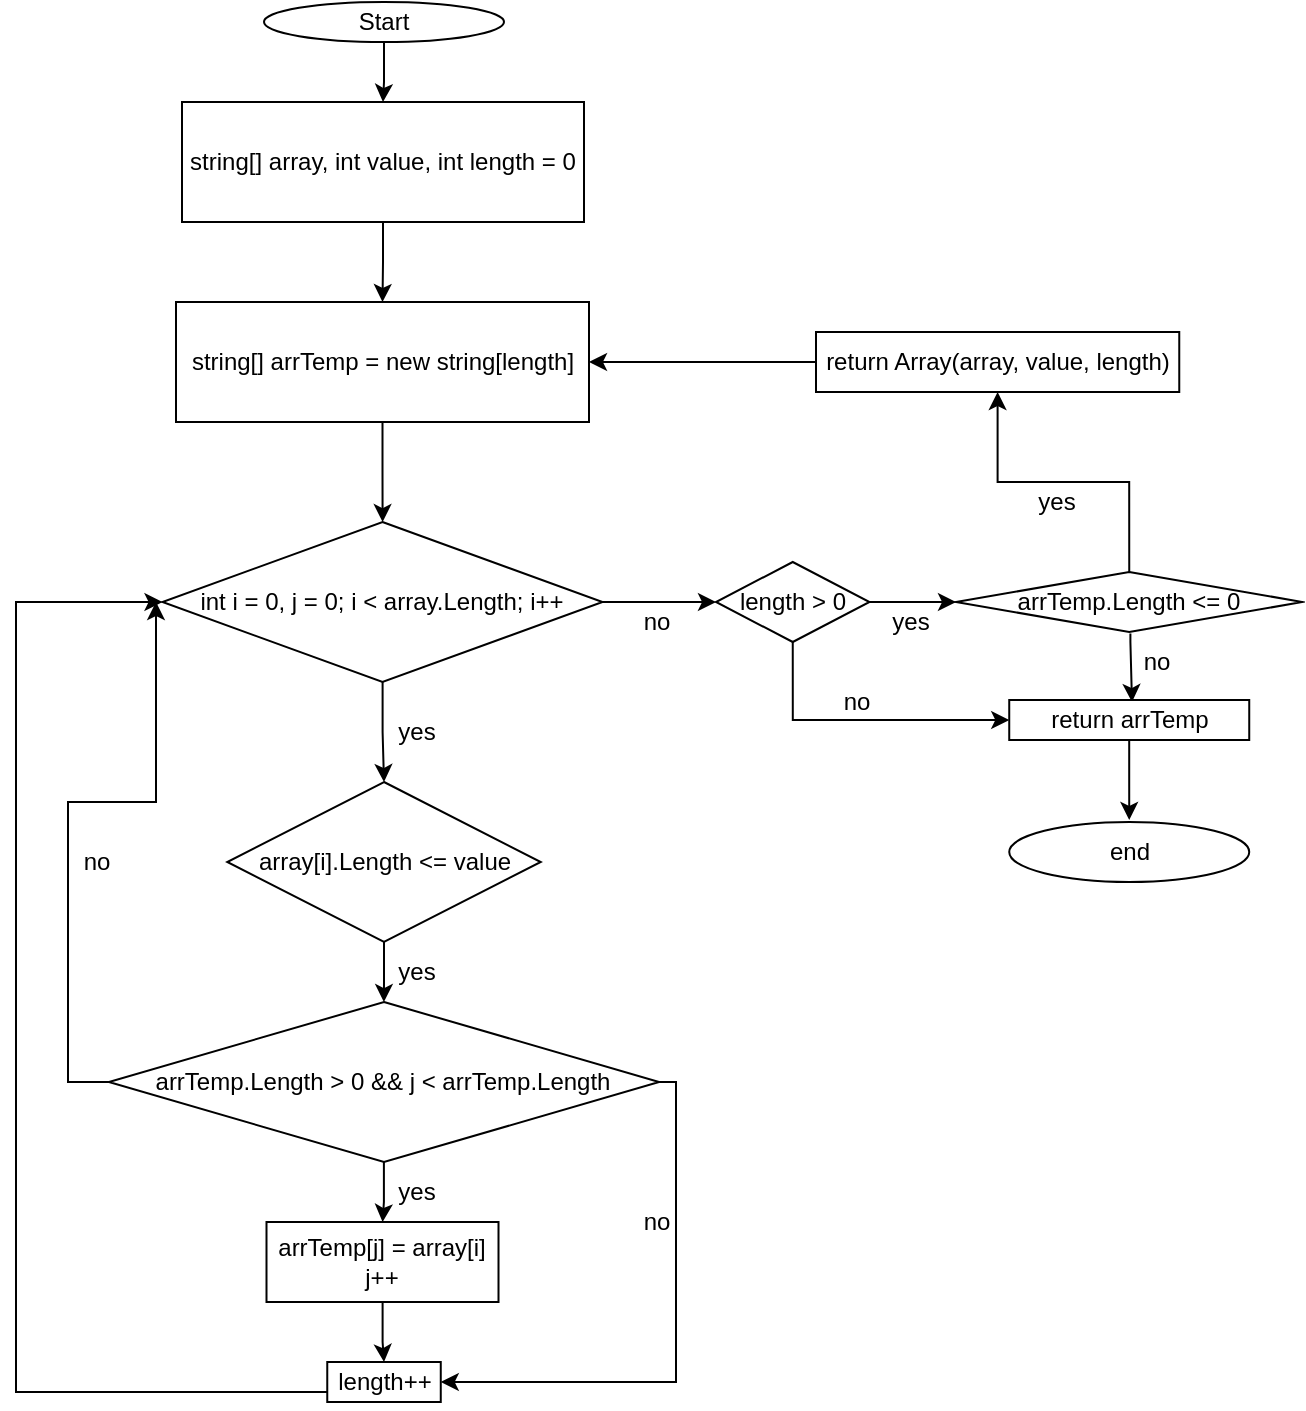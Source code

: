 <mxfile version="21.1.0" type="device">
  <diagram name="Страница 1" id="zkKOzq44meLIV0d0nKjZ">
    <mxGraphModel dx="1113" dy="682" grid="1" gridSize="10" guides="1" tooltips="1" connect="1" arrows="1" fold="1" page="1" pageScale="1" pageWidth="827" pageHeight="1169" math="0" shadow="0">
      <root>
        <mxCell id="0" />
        <mxCell id="1" parent="0" />
        <mxCell id="COPAdZCLLeljkkv6jSeN-3" value="" style="edgeStyle=orthogonalEdgeStyle;rounded=0;orthogonalLoop=1;jettySize=auto;html=1;" edge="1" parent="1" source="COPAdZCLLeljkkv6jSeN-1" target="COPAdZCLLeljkkv6jSeN-2">
          <mxGeometry relative="1" as="geometry" />
        </mxCell>
        <mxCell id="COPAdZCLLeljkkv6jSeN-1" value="Start" style="ellipse;whiteSpace=wrap;html=1;" vertex="1" parent="1">
          <mxGeometry x="354" y="30" width="120" height="20" as="geometry" />
        </mxCell>
        <mxCell id="COPAdZCLLeljkkv6jSeN-5" value="" style="edgeStyle=orthogonalEdgeStyle;rounded=0;orthogonalLoop=1;jettySize=auto;html=1;" edge="1" parent="1" source="COPAdZCLLeljkkv6jSeN-2" target="COPAdZCLLeljkkv6jSeN-4">
          <mxGeometry relative="1" as="geometry" />
        </mxCell>
        <mxCell id="COPAdZCLLeljkkv6jSeN-2" value="string[] array, int value, int length = 0" style="whiteSpace=wrap;html=1;" vertex="1" parent="1">
          <mxGeometry x="313" y="80" width="201" height="60" as="geometry" />
        </mxCell>
        <mxCell id="COPAdZCLLeljkkv6jSeN-7" value="" style="edgeStyle=orthogonalEdgeStyle;rounded=0;orthogonalLoop=1;jettySize=auto;html=1;" edge="1" parent="1" source="COPAdZCLLeljkkv6jSeN-4" target="COPAdZCLLeljkkv6jSeN-6">
          <mxGeometry relative="1" as="geometry" />
        </mxCell>
        <mxCell id="COPAdZCLLeljkkv6jSeN-4" value="string[] arrTemp = new string[length]" style="whiteSpace=wrap;html=1;" vertex="1" parent="1">
          <mxGeometry x="310" y="180" width="206.5" height="60" as="geometry" />
        </mxCell>
        <mxCell id="COPAdZCLLeljkkv6jSeN-9" value="" style="edgeStyle=orthogonalEdgeStyle;rounded=0;orthogonalLoop=1;jettySize=auto;html=1;" edge="1" parent="1" source="COPAdZCLLeljkkv6jSeN-6" target="COPAdZCLLeljkkv6jSeN-8">
          <mxGeometry relative="1" as="geometry" />
        </mxCell>
        <mxCell id="COPAdZCLLeljkkv6jSeN-25" value="" style="edgeStyle=orthogonalEdgeStyle;rounded=0;orthogonalLoop=1;jettySize=auto;html=1;" edge="1" parent="1" source="COPAdZCLLeljkkv6jSeN-6" target="COPAdZCLLeljkkv6jSeN-24">
          <mxGeometry relative="1" as="geometry" />
        </mxCell>
        <mxCell id="COPAdZCLLeljkkv6jSeN-6" value="int i = 0, j = 0; i &amp;lt; array.Length; i++" style="rhombus;whiteSpace=wrap;html=1;" vertex="1" parent="1">
          <mxGeometry x="303.25" y="290" width="220" height="80" as="geometry" />
        </mxCell>
        <mxCell id="COPAdZCLLeljkkv6jSeN-12" value="" style="edgeStyle=orthogonalEdgeStyle;rounded=0;orthogonalLoop=1;jettySize=auto;html=1;" edge="1" parent="1" source="COPAdZCLLeljkkv6jSeN-8" target="COPAdZCLLeljkkv6jSeN-11">
          <mxGeometry relative="1" as="geometry" />
        </mxCell>
        <mxCell id="COPAdZCLLeljkkv6jSeN-8" value="array[i].Length &amp;lt;= value" style="rhombus;whiteSpace=wrap;html=1;" vertex="1" parent="1">
          <mxGeometry x="335.63" y="420" width="156.75" height="80" as="geometry" />
        </mxCell>
        <mxCell id="COPAdZCLLeljkkv6jSeN-10" value="yes" style="text;html=1;align=center;verticalAlign=middle;resizable=0;points=[];autosize=1;strokeColor=none;fillColor=none;" vertex="1" parent="1">
          <mxGeometry x="410" y="380" width="40" height="30" as="geometry" />
        </mxCell>
        <mxCell id="COPAdZCLLeljkkv6jSeN-15" value="" style="edgeStyle=orthogonalEdgeStyle;rounded=0;orthogonalLoop=1;jettySize=auto;html=1;" edge="1" parent="1" source="COPAdZCLLeljkkv6jSeN-11" target="COPAdZCLLeljkkv6jSeN-14">
          <mxGeometry relative="1" as="geometry" />
        </mxCell>
        <mxCell id="COPAdZCLLeljkkv6jSeN-19" style="edgeStyle=orthogonalEdgeStyle;rounded=0;orthogonalLoop=1;jettySize=auto;html=1;exitX=1;exitY=0.5;exitDx=0;exitDy=0;entryX=1;entryY=0.5;entryDx=0;entryDy=0;" edge="1" parent="1" source="COPAdZCLLeljkkv6jSeN-11" target="COPAdZCLLeljkkv6jSeN-17">
          <mxGeometry relative="1" as="geometry">
            <Array as="points">
              <mxPoint x="560" y="570" />
              <mxPoint x="560" y="720" />
            </Array>
          </mxGeometry>
        </mxCell>
        <mxCell id="COPAdZCLLeljkkv6jSeN-22" style="edgeStyle=orthogonalEdgeStyle;rounded=0;orthogonalLoop=1;jettySize=auto;html=1;exitX=0;exitY=0.5;exitDx=0;exitDy=0;" edge="1" parent="1" source="COPAdZCLLeljkkv6jSeN-11">
          <mxGeometry relative="1" as="geometry">
            <mxPoint x="300" y="330" as="targetPoint" />
            <Array as="points">
              <mxPoint x="256" y="570" />
              <mxPoint x="256" y="430" />
              <mxPoint x="300" y="430" />
            </Array>
          </mxGeometry>
        </mxCell>
        <mxCell id="COPAdZCLLeljkkv6jSeN-11" value="arrTemp.Length &amp;gt; 0 &amp;amp;&amp;amp; j &amp;lt; arrTemp.Length" style="rhombus;whiteSpace=wrap;html=1;" vertex="1" parent="1">
          <mxGeometry x="276.44" y="530" width="275.12" height="80" as="geometry" />
        </mxCell>
        <mxCell id="COPAdZCLLeljkkv6jSeN-13" value="yes" style="text;html=1;align=center;verticalAlign=middle;resizable=0;points=[];autosize=1;strokeColor=none;fillColor=none;" vertex="1" parent="1">
          <mxGeometry x="410" y="500" width="40" height="30" as="geometry" />
        </mxCell>
        <mxCell id="COPAdZCLLeljkkv6jSeN-18" value="" style="edgeStyle=orthogonalEdgeStyle;rounded=0;orthogonalLoop=1;jettySize=auto;html=1;" edge="1" parent="1" source="COPAdZCLLeljkkv6jSeN-14" target="COPAdZCLLeljkkv6jSeN-17">
          <mxGeometry relative="1" as="geometry" />
        </mxCell>
        <mxCell id="COPAdZCLLeljkkv6jSeN-14" value="&lt;div&gt;arrTemp[j] = array[i]&lt;/div&gt;&lt;div&gt;j++&lt;/div&gt;" style="whiteSpace=wrap;html=1;" vertex="1" parent="1">
          <mxGeometry x="355.25" y="640" width="116" height="40" as="geometry" />
        </mxCell>
        <mxCell id="COPAdZCLLeljkkv6jSeN-16" value="yes" style="text;html=1;align=center;verticalAlign=middle;resizable=0;points=[];autosize=1;strokeColor=none;fillColor=none;" vertex="1" parent="1">
          <mxGeometry x="410" y="610" width="40" height="30" as="geometry" />
        </mxCell>
        <mxCell id="COPAdZCLLeljkkv6jSeN-21" style="edgeStyle=orthogonalEdgeStyle;rounded=0;orthogonalLoop=1;jettySize=auto;html=1;exitX=0;exitY=0.75;exitDx=0;exitDy=0;entryX=0;entryY=0.5;entryDx=0;entryDy=0;" edge="1" parent="1" source="COPAdZCLLeljkkv6jSeN-17" target="COPAdZCLLeljkkv6jSeN-6">
          <mxGeometry relative="1" as="geometry">
            <Array as="points">
              <mxPoint x="230" y="725" />
              <mxPoint x="230" y="330" />
            </Array>
          </mxGeometry>
        </mxCell>
        <mxCell id="COPAdZCLLeljkkv6jSeN-17" value="length++" style="whiteSpace=wrap;html=1;" vertex="1" parent="1">
          <mxGeometry x="385.63" y="710" width="56.75" height="20" as="geometry" />
        </mxCell>
        <mxCell id="COPAdZCLLeljkkv6jSeN-20" value="no" style="text;html=1;align=center;verticalAlign=middle;resizable=0;points=[];autosize=1;strokeColor=none;fillColor=none;" vertex="1" parent="1">
          <mxGeometry x="530" y="625" width="40" height="30" as="geometry" />
        </mxCell>
        <mxCell id="COPAdZCLLeljkkv6jSeN-23" value="no" style="text;html=1;align=center;verticalAlign=middle;resizable=0;points=[];autosize=1;strokeColor=none;fillColor=none;" vertex="1" parent="1">
          <mxGeometry x="250" y="445" width="40" height="30" as="geometry" />
        </mxCell>
        <mxCell id="COPAdZCLLeljkkv6jSeN-29" value="" style="edgeStyle=orthogonalEdgeStyle;rounded=0;orthogonalLoop=1;jettySize=auto;html=1;exitX=1;exitY=0.5;exitDx=0;exitDy=0;entryX=0;entryY=0.5;entryDx=0;entryDy=0;" edge="1" parent="1" source="COPAdZCLLeljkkv6jSeN-24" target="COPAdZCLLeljkkv6jSeN-42">
          <mxGeometry relative="1" as="geometry">
            <mxPoint x="618.4" y="385" as="targetPoint" />
          </mxGeometry>
        </mxCell>
        <mxCell id="COPAdZCLLeljkkv6jSeN-48" value="" style="edgeStyle=orthogonalEdgeStyle;rounded=0;orthogonalLoop=1;jettySize=auto;html=1;exitX=0.5;exitY=0;exitDx=0;exitDy=0;" edge="1" parent="1" source="COPAdZCLLeljkkv6jSeN-42" target="COPAdZCLLeljkkv6jSeN-47">
          <mxGeometry relative="1" as="geometry">
            <mxPoint x="790" y="310" as="sourcePoint" />
          </mxGeometry>
        </mxCell>
        <mxCell id="COPAdZCLLeljkkv6jSeN-51" style="edgeStyle=orthogonalEdgeStyle;rounded=0;orthogonalLoop=1;jettySize=auto;html=1;exitX=0.5;exitY=1;exitDx=0;exitDy=0;entryX=0;entryY=0.5;entryDx=0;entryDy=0;" edge="1" parent="1" source="COPAdZCLLeljkkv6jSeN-24" target="COPAdZCLLeljkkv6jSeN-40">
          <mxGeometry relative="1" as="geometry" />
        </mxCell>
        <mxCell id="COPAdZCLLeljkkv6jSeN-24" value="length &amp;gt; 0" style="rhombus;whiteSpace=wrap;html=1;" vertex="1" parent="1">
          <mxGeometry x="580" y="310" width="76.75" height="40" as="geometry" />
        </mxCell>
        <mxCell id="COPAdZCLLeljkkv6jSeN-27" value="no" style="text;html=1;align=center;verticalAlign=middle;resizable=0;points=[];autosize=1;strokeColor=none;fillColor=none;" vertex="1" parent="1">
          <mxGeometry x="530" y="325" width="40" height="30" as="geometry" />
        </mxCell>
        <mxCell id="COPAdZCLLeljkkv6jSeN-30" value="yes" style="text;html=1;align=center;verticalAlign=middle;resizable=0;points=[];autosize=1;strokeColor=none;fillColor=none;" vertex="1" parent="1">
          <mxGeometry x="656.75" y="325" width="40" height="30" as="geometry" />
        </mxCell>
        <mxCell id="COPAdZCLLeljkkv6jSeN-33" value="end" style="ellipse;whiteSpace=wrap;html=1;" vertex="1" parent="1">
          <mxGeometry x="726.62" y="440" width="120" height="30" as="geometry" />
        </mxCell>
        <mxCell id="COPAdZCLLeljkkv6jSeN-39" value="" style="edgeStyle=orthogonalEdgeStyle;rounded=0;orthogonalLoop=1;jettySize=auto;html=1;exitX=0.18;exitY=0.027;exitDx=0;exitDy=0;exitPerimeter=0;" edge="1" parent="1" source="COPAdZCLLeljkkv6jSeN-44">
          <mxGeometry relative="1" as="geometry">
            <mxPoint x="870" y="260" as="sourcePoint" />
            <mxPoint x="788" y="380" as="targetPoint" />
            <Array as="points">
              <mxPoint x="787" y="350" />
            </Array>
          </mxGeometry>
        </mxCell>
        <mxCell id="COPAdZCLLeljkkv6jSeN-41" value="" style="edgeStyle=orthogonalEdgeStyle;rounded=0;orthogonalLoop=1;jettySize=auto;html=1;" edge="1" parent="1" source="COPAdZCLLeljkkv6jSeN-40">
          <mxGeometry relative="1" as="geometry">
            <mxPoint x="786.62" y="439" as="targetPoint" />
          </mxGeometry>
        </mxCell>
        <mxCell id="COPAdZCLLeljkkv6jSeN-40" value="return arrTemp" style="rounded=0;whiteSpace=wrap;html=1;" vertex="1" parent="1">
          <mxGeometry x="726.62" y="379" width="120" height="20" as="geometry" />
        </mxCell>
        <mxCell id="COPAdZCLLeljkkv6jSeN-42" value="arrTemp.Length &amp;lt;= 0" style="rhombus;whiteSpace=wrap;html=1;" vertex="1" parent="1">
          <mxGeometry x="700" y="315" width="173.25" height="30" as="geometry" />
        </mxCell>
        <mxCell id="COPAdZCLLeljkkv6jSeN-44" value="no" style="text;html=1;align=center;verticalAlign=middle;resizable=0;points=[];autosize=1;strokeColor=none;fillColor=none;" vertex="1" parent="1">
          <mxGeometry x="780" y="345" width="40" height="30" as="geometry" />
        </mxCell>
        <mxCell id="COPAdZCLLeljkkv6jSeN-47" value="return Array(array, value, length)" style="whiteSpace=wrap;html=1;" vertex="1" parent="1">
          <mxGeometry x="630" y="195" width="181.63" height="30" as="geometry" />
        </mxCell>
        <mxCell id="COPAdZCLLeljkkv6jSeN-49" value="" style="endArrow=classic;html=1;rounded=0;exitX=0;exitY=0.5;exitDx=0;exitDy=0;entryX=1;entryY=0.5;entryDx=0;entryDy=0;" edge="1" parent="1" source="COPAdZCLLeljkkv6jSeN-47" target="COPAdZCLLeljkkv6jSeN-4">
          <mxGeometry width="50" height="50" relative="1" as="geometry">
            <mxPoint x="610" y="490" as="sourcePoint" />
            <mxPoint x="660" y="440" as="targetPoint" />
          </mxGeometry>
        </mxCell>
        <mxCell id="COPAdZCLLeljkkv6jSeN-52" value="no" style="text;html=1;align=center;verticalAlign=middle;resizable=0;points=[];autosize=1;strokeColor=none;fillColor=none;" vertex="1" parent="1">
          <mxGeometry x="630" y="365" width="40" height="30" as="geometry" />
        </mxCell>
        <mxCell id="COPAdZCLLeljkkv6jSeN-53" value="yes" style="text;html=1;align=center;verticalAlign=middle;resizable=0;points=[];autosize=1;strokeColor=none;fillColor=none;" vertex="1" parent="1">
          <mxGeometry x="730" y="265" width="40" height="30" as="geometry" />
        </mxCell>
      </root>
    </mxGraphModel>
  </diagram>
</mxfile>
